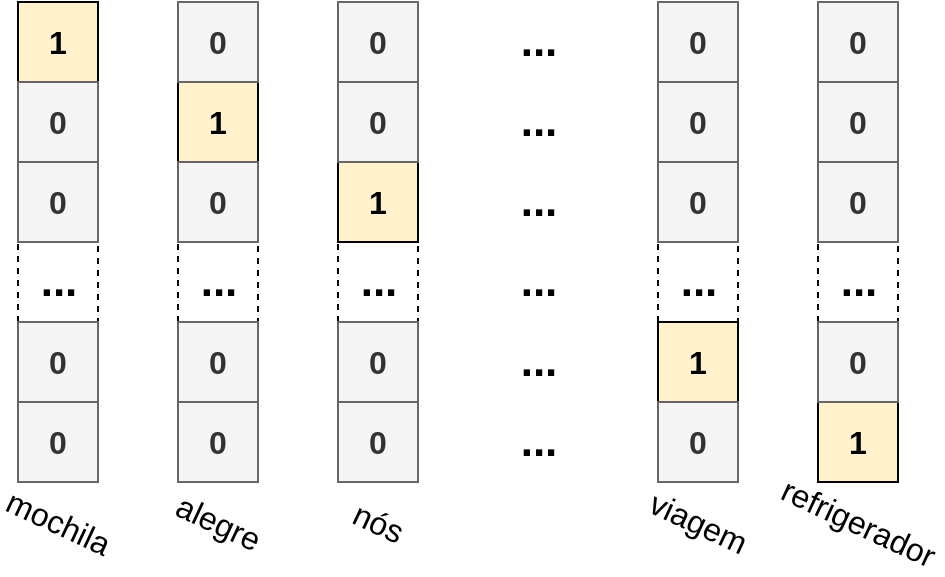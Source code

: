 <mxfile version="12.7.8" type="device"><diagram id="GAlCBHvgS1sKeVPfNwqa" name="Page-1"><mxGraphModel dx="1349" dy="762" grid="1" gridSize="10" guides="1" tooltips="1" connect="1" arrows="1" fold="1" page="1" pageScale="1" pageWidth="850" pageHeight="1100" math="0" shadow="0"><root><mxCell id="0"/><mxCell id="1" parent="0"/><mxCell id="J3_a298cZkd8Hms-PnhU-1" value="&lt;font style=&quot;font-size: 16px&quot;&gt;mochila&lt;/font&gt;" style="text;html=1;align=center;verticalAlign=middle;resizable=0;points=[];autosize=1;rotation=25;" parent="1" vertex="1"><mxGeometry x="280" y="450" width="40" height="20" as="geometry"/></mxCell><mxCell id="J3_a298cZkd8Hms-PnhU-2" value="&lt;font style=&quot;font-size: 16px&quot;&gt;alegre&lt;/font&gt;" style="text;html=1;align=center;verticalAlign=middle;resizable=0;points=[];autosize=1;rotation=25;" parent="1" vertex="1"><mxGeometry x="360" y="450" width="40" height="20" as="geometry"/></mxCell><mxCell id="J3_a298cZkd8Hms-PnhU-3" value="&lt;font style=&quot;font-size: 16px&quot;&gt;viagem&lt;/font&gt;" style="text;html=1;align=center;verticalAlign=middle;resizable=0;points=[];autosize=1;rotation=25;" parent="1" vertex="1"><mxGeometry x="600" y="450" width="40" height="20" as="geometry"/></mxCell><mxCell id="J3_a298cZkd8Hms-PnhU-4" value="&lt;font style=&quot;font-size: 16px&quot;&gt;refrigerador&lt;/font&gt;" style="text;html=1;align=center;verticalAlign=middle;resizable=0;points=[];autosize=1;rotation=25;" parent="1" vertex="1"><mxGeometry x="680" y="450" width="40" height="20" as="geometry"/></mxCell><mxCell id="J3_a298cZkd8Hms-PnhU-5" value="&lt;font style=&quot;font-size: 16px&quot;&gt;nós&lt;/font&gt;" style="text;html=1;align=center;verticalAlign=middle;resizable=0;points=[];autosize=1;rotation=25;" parent="1" vertex="1"><mxGeometry x="440" y="450" width="40" height="20" as="geometry"/></mxCell><mxCell id="J3_a298cZkd8Hms-PnhU-6" value="&lt;div align=&quot;center&quot;&gt;&lt;b&gt;&lt;font style=&quot;font-size: 22px&quot;&gt;...&lt;/font&gt;&lt;/b&gt;&lt;/div&gt;" style="text;html=1;align=center;verticalAlign=middle;resizable=0;points=[];autosize=1;dashed=1;strokeColor=#000000;" parent="1" vertex="1"><mxGeometry x="280" y="320" width="40" height="40" as="geometry"/></mxCell><mxCell id="J3_a298cZkd8Hms-PnhU-7" value="&lt;div align=&quot;center&quot;&gt;&lt;b&gt;&lt;font style=&quot;font-size: 22px&quot;&gt;...&lt;/font&gt;&lt;/b&gt;&lt;/div&gt;" style="text;html=1;align=center;verticalAlign=middle;resizable=0;points=[];autosize=1;dashed=1;strokeColor=#000000;" parent="1" vertex="1"><mxGeometry x="360" y="320" width="40" height="40" as="geometry"/></mxCell><mxCell id="J3_a298cZkd8Hms-PnhU-8" value="&lt;div align=&quot;center&quot;&gt;&lt;b&gt;&lt;font style=&quot;font-size: 22px&quot;&gt;...&lt;/font&gt;&lt;/b&gt;&lt;/div&gt;" style="text;html=1;align=center;verticalAlign=middle;resizable=0;points=[];autosize=1;dashed=1;strokeColor=#000000;" parent="1" vertex="1"><mxGeometry x="440" y="320" width="40" height="40" as="geometry"/></mxCell><mxCell id="J3_a298cZkd8Hms-PnhU-9" value="&lt;div align=&quot;center&quot;&gt;&lt;b&gt;&lt;font style=&quot;font-size: 22px&quot;&gt;...&lt;/font&gt;&lt;/b&gt;&lt;/div&gt;" style="text;html=1;align=center;verticalAlign=middle;resizable=0;points=[];autosize=1;dashed=1;strokeColor=#000000;" parent="1" vertex="1"><mxGeometry x="600" y="320" width="40" height="40" as="geometry"/></mxCell><mxCell id="J3_a298cZkd8Hms-PnhU-10" value="&lt;div align=&quot;center&quot;&gt;&lt;b&gt;&lt;font style=&quot;font-size: 22px&quot;&gt;...&lt;/font&gt;&lt;/b&gt;&lt;/div&gt;" style="text;html=1;align=center;verticalAlign=middle;resizable=0;points=[];autosize=1;dashed=1;strokeColor=#000000;" parent="1" vertex="1"><mxGeometry x="680" y="320" width="40" height="40" as="geometry"/></mxCell><mxCell id="J3_a298cZkd8Hms-PnhU-11" value="&lt;div align=&quot;center&quot;&gt;&lt;b&gt;&lt;font style=&quot;font-size: 22px&quot;&gt;...&lt;/font&gt;&lt;/b&gt;&lt;/div&gt;" style="text;html=1;align=center;verticalAlign=middle;resizable=0;points=[];autosize=1;" parent="1" vertex="1"><mxGeometry x="520" y="320" width="40" height="40" as="geometry"/></mxCell><mxCell id="J3_a298cZkd8Hms-PnhU-12" value="&lt;div align=&quot;center&quot;&gt;&lt;b&gt;&lt;font style=&quot;font-size: 22px&quot;&gt;...&lt;/font&gt;&lt;/b&gt;&lt;/div&gt;" style="text;html=1;align=center;verticalAlign=middle;resizable=0;points=[];autosize=1;" parent="1" vertex="1"><mxGeometry x="520" y="360" width="40" height="40" as="geometry"/></mxCell><mxCell id="J3_a298cZkd8Hms-PnhU-13" value="&lt;div align=&quot;center&quot;&gt;&lt;b&gt;&lt;font style=&quot;font-size: 22px&quot;&gt;...&lt;/font&gt;&lt;/b&gt;&lt;/div&gt;" style="text;html=1;align=center;verticalAlign=middle;resizable=0;points=[];autosize=1;" parent="1" vertex="1"><mxGeometry x="520" y="400" width="40" height="40" as="geometry"/></mxCell><mxCell id="J3_a298cZkd8Hms-PnhU-14" value="&lt;div align=&quot;center&quot;&gt;&lt;b&gt;&lt;font style=&quot;font-size: 22px&quot;&gt;...&lt;/font&gt;&lt;/b&gt;&lt;/div&gt;" style="text;html=1;align=center;verticalAlign=middle;resizable=0;points=[];autosize=1;" parent="1" vertex="1"><mxGeometry x="520" y="240" width="40" height="40" as="geometry"/></mxCell><mxCell id="J3_a298cZkd8Hms-PnhU-15" value="&lt;div align=&quot;center&quot;&gt;&lt;b&gt;&lt;font style=&quot;font-size: 22px&quot;&gt;...&lt;/font&gt;&lt;/b&gt;&lt;/div&gt;" style="text;html=1;align=center;verticalAlign=middle;resizable=0;points=[];autosize=1;" parent="1" vertex="1"><mxGeometry x="520" y="280" width="40" height="40" as="geometry"/></mxCell><mxCell id="J3_a298cZkd8Hms-PnhU-16" value="&lt;div align=&quot;center&quot;&gt;&lt;b&gt;&lt;font style=&quot;font-size: 22px&quot;&gt;...&lt;/font&gt;&lt;/b&gt;&lt;/div&gt;" style="text;html=1;align=center;verticalAlign=middle;resizable=0;points=[];autosize=1;" parent="1" vertex="1"><mxGeometry x="520" y="200" width="40" height="40" as="geometry"/></mxCell><mxCell id="J3_a298cZkd8Hms-PnhU-17" value="&lt;div style=&quot;font-size: 16px&quot;&gt;&lt;font style=&quot;font-size: 16px&quot;&gt;&lt;b&gt;1&lt;/b&gt;&lt;/font&gt;&lt;/div&gt;" style="rounded=0;whiteSpace=wrap;html=1;align=center;fillColor=#fff2cc;strokeColor=#000000;" parent="1" vertex="1"><mxGeometry x="680" y="400" width="40" height="40" as="geometry"/></mxCell><mxCell id="J3_a298cZkd8Hms-PnhU-18" value="&lt;div style=&quot;font-size: 16px&quot;&gt;&lt;font style=&quot;font-size: 16px&quot;&gt;&lt;b&gt;1&lt;/b&gt;&lt;/font&gt;&lt;/div&gt;" style="rounded=0;whiteSpace=wrap;html=1;align=center;fillColor=#fff2cc;strokeColor=#000000;" parent="1" vertex="1"><mxGeometry x="600" y="360" width="40" height="40" as="geometry"/></mxCell><mxCell id="J3_a298cZkd8Hms-PnhU-19" value="&lt;div style=&quot;font-size: 16px&quot;&gt;&lt;font style=&quot;font-size: 16px&quot;&gt;&lt;b&gt;1&lt;/b&gt;&lt;/font&gt;&lt;/div&gt;" style="rounded=0;whiteSpace=wrap;html=1;align=center;fillColor=#fff2cc;strokeColor=#000000;" parent="1" vertex="1"><mxGeometry x="440" y="280" width="40" height="40" as="geometry"/></mxCell><mxCell id="J3_a298cZkd8Hms-PnhU-20" value="&lt;div style=&quot;font-size: 16px&quot;&gt;&lt;font style=&quot;font-size: 16px&quot;&gt;&lt;b&gt;1&lt;/b&gt;&lt;/font&gt;&lt;/div&gt;" style="rounded=0;whiteSpace=wrap;html=1;align=center;fillColor=#fff2cc;strokeColor=#000000;" parent="1" vertex="1"><mxGeometry x="360" y="240" width="40" height="40" as="geometry"/></mxCell><mxCell id="J3_a298cZkd8Hms-PnhU-21" value="&lt;div style=&quot;font-size: 16px&quot;&gt;&lt;font style=&quot;font-size: 16px&quot;&gt;&lt;b&gt;1&lt;/b&gt;&lt;/font&gt;&lt;/div&gt;" style="rounded=0;whiteSpace=wrap;html=1;align=center;fillColor=#fff2cc;strokeColor=#000000;" parent="1" vertex="1"><mxGeometry x="280" y="200" width="40" height="40" as="geometry"/></mxCell><mxCell id="J3_a298cZkd8Hms-PnhU-22" value="&lt;font size=&quot;1&quot;&gt;&lt;b style=&quot;font-size: 16px&quot;&gt;0&lt;/b&gt;&lt;/font&gt;" style="rounded=0;whiteSpace=wrap;html=1;align=center;fillColor=#f5f5f5;strokeColor=#666666;fontColor=#333333;" parent="1" vertex="1"><mxGeometry x="280" y="240" width="40" height="40" as="geometry"/></mxCell><mxCell id="J3_a298cZkd8Hms-PnhU-23" value="&lt;font size=&quot;1&quot;&gt;&lt;b style=&quot;font-size: 16px&quot;&gt;0&lt;/b&gt;&lt;/font&gt;" style="rounded=0;whiteSpace=wrap;html=1;align=center;fillColor=#f5f5f5;strokeColor=#666666;fontColor=#333333;" parent="1" vertex="1"><mxGeometry x="280" y="280" width="40" height="40" as="geometry"/></mxCell><mxCell id="J3_a298cZkd8Hms-PnhU-24" value="&lt;font size=&quot;1&quot;&gt;&lt;b style=&quot;font-size: 16px&quot;&gt;0&lt;/b&gt;&lt;/font&gt;" style="rounded=0;whiteSpace=wrap;html=1;align=center;fillColor=#f5f5f5;strokeColor=#666666;fontColor=#333333;" parent="1" vertex="1"><mxGeometry x="280" y="360" width="40" height="40" as="geometry"/></mxCell><mxCell id="J3_a298cZkd8Hms-PnhU-25" value="&lt;font size=&quot;1&quot;&gt;&lt;b style=&quot;font-size: 16px&quot;&gt;0&lt;/b&gt;&lt;/font&gt;" style="rounded=0;whiteSpace=wrap;html=1;align=center;fillColor=#f5f5f5;strokeColor=#666666;fontColor=#333333;" parent="1" vertex="1"><mxGeometry x="280" y="400" width="40" height="40" as="geometry"/></mxCell><mxCell id="J3_a298cZkd8Hms-PnhU-26" value="&lt;font size=&quot;1&quot;&gt;&lt;b style=&quot;font-size: 16px&quot;&gt;0&lt;/b&gt;&lt;/font&gt;" style="rounded=0;whiteSpace=wrap;html=1;align=center;fillColor=#f5f5f5;strokeColor=#666666;fontColor=#333333;" parent="1" vertex="1"><mxGeometry x="360" y="360" width="40" height="40" as="geometry"/></mxCell><mxCell id="J3_a298cZkd8Hms-PnhU-27" value="&lt;font size=&quot;1&quot;&gt;&lt;b style=&quot;font-size: 16px&quot;&gt;0&lt;/b&gt;&lt;/font&gt;" style="rounded=0;whiteSpace=wrap;html=1;align=center;fillColor=#f5f5f5;strokeColor=#666666;fontColor=#333333;" parent="1" vertex="1"><mxGeometry x="360" y="400" width="40" height="40" as="geometry"/></mxCell><mxCell id="J3_a298cZkd8Hms-PnhU-28" value="&lt;font size=&quot;1&quot;&gt;&lt;b style=&quot;font-size: 16px&quot;&gt;0&lt;/b&gt;&lt;/font&gt;" style="rounded=0;whiteSpace=wrap;html=1;align=center;fillColor=#f5f5f5;strokeColor=#666666;fontColor=#333333;" parent="1" vertex="1"><mxGeometry x="440" y="360" width="40" height="40" as="geometry"/></mxCell><mxCell id="J3_a298cZkd8Hms-PnhU-29" value="&lt;font size=&quot;1&quot;&gt;&lt;b style=&quot;font-size: 16px&quot;&gt;0&lt;/b&gt;&lt;/font&gt;" style="rounded=0;whiteSpace=wrap;html=1;align=center;fillColor=#f5f5f5;strokeColor=#666666;fontColor=#333333;" parent="1" vertex="1"><mxGeometry x="440" y="400" width="40" height="40" as="geometry"/></mxCell><mxCell id="J3_a298cZkd8Hms-PnhU-30" value="&lt;font size=&quot;1&quot;&gt;&lt;b style=&quot;font-size: 16px&quot;&gt;0&lt;/b&gt;&lt;/font&gt;" style="rounded=0;whiteSpace=wrap;html=1;align=center;fillColor=#f5f5f5;strokeColor=#666666;fontColor=#333333;" parent="1" vertex="1"><mxGeometry x="600" y="200" width="40" height="40" as="geometry"/></mxCell><mxCell id="J3_a298cZkd8Hms-PnhU-31" value="&lt;font size=&quot;1&quot;&gt;&lt;b style=&quot;font-size: 16px&quot;&gt;0&lt;/b&gt;&lt;/font&gt;" style="rounded=0;whiteSpace=wrap;html=1;align=center;fillColor=#f5f5f5;strokeColor=#666666;fontColor=#333333;" parent="1" vertex="1"><mxGeometry x="600" y="240" width="40" height="40" as="geometry"/></mxCell><mxCell id="J3_a298cZkd8Hms-PnhU-32" value="&lt;font size=&quot;1&quot;&gt;&lt;b style=&quot;font-size: 16px&quot;&gt;0&lt;/b&gt;&lt;/font&gt;" style="rounded=0;whiteSpace=wrap;html=1;align=center;fillColor=#f5f5f5;strokeColor=#666666;fontColor=#333333;" parent="1" vertex="1"><mxGeometry x="600" y="280" width="40" height="40" as="geometry"/></mxCell><mxCell id="J3_a298cZkd8Hms-PnhU-33" value="&lt;font size=&quot;1&quot;&gt;&lt;b style=&quot;font-size: 16px&quot;&gt;0&lt;/b&gt;&lt;/font&gt;" style="rounded=0;whiteSpace=wrap;html=1;align=center;fillColor=#f5f5f5;strokeColor=#666666;fontColor=#333333;" parent="1" vertex="1"><mxGeometry x="680" y="200" width="40" height="40" as="geometry"/></mxCell><mxCell id="J3_a298cZkd8Hms-PnhU-34" value="&lt;font size=&quot;1&quot;&gt;&lt;b style=&quot;font-size: 16px&quot;&gt;0&lt;/b&gt;&lt;/font&gt;" style="rounded=0;whiteSpace=wrap;html=1;align=center;fillColor=#f5f5f5;strokeColor=#666666;fontColor=#333333;" parent="1" vertex="1"><mxGeometry x="680" y="240" width="40" height="40" as="geometry"/></mxCell><mxCell id="J3_a298cZkd8Hms-PnhU-35" value="&lt;font size=&quot;1&quot;&gt;&lt;b style=&quot;font-size: 16px&quot;&gt;0&lt;/b&gt;&lt;/font&gt;" style="rounded=0;whiteSpace=wrap;html=1;align=center;fillColor=#f5f5f5;strokeColor=#666666;fontColor=#333333;" parent="1" vertex="1"><mxGeometry x="680" y="280" width="40" height="40" as="geometry"/></mxCell><mxCell id="J3_a298cZkd8Hms-PnhU-36" value="&lt;font size=&quot;1&quot;&gt;&lt;b style=&quot;font-size: 16px&quot;&gt;0&lt;/b&gt;&lt;/font&gt;" style="rounded=0;whiteSpace=wrap;html=1;align=center;fillColor=#f5f5f5;strokeColor=#666666;fontColor=#333333;" parent="1" vertex="1"><mxGeometry x="440" y="200" width="40" height="40" as="geometry"/></mxCell><mxCell id="J3_a298cZkd8Hms-PnhU-37" value="&lt;font size=&quot;1&quot;&gt;&lt;b style=&quot;font-size: 16px&quot;&gt;0&lt;/b&gt;&lt;/font&gt;" style="rounded=0;whiteSpace=wrap;html=1;align=center;fillColor=#f5f5f5;strokeColor=#666666;fontColor=#333333;" parent="1" vertex="1"><mxGeometry x="440" y="240" width="40" height="40" as="geometry"/></mxCell><mxCell id="J3_a298cZkd8Hms-PnhU-38" value="&lt;font size=&quot;1&quot;&gt;&lt;b style=&quot;font-size: 16px&quot;&gt;0&lt;/b&gt;&lt;/font&gt;" style="rounded=0;whiteSpace=wrap;html=1;align=center;fillColor=#f5f5f5;strokeColor=#666666;fontColor=#333333;" parent="1" vertex="1"><mxGeometry x="360" y="280" width="40" height="40" as="geometry"/></mxCell><mxCell id="J3_a298cZkd8Hms-PnhU-39" value="&lt;font size=&quot;1&quot;&gt;&lt;b style=&quot;font-size: 16px&quot;&gt;0&lt;/b&gt;&lt;/font&gt;" style="rounded=0;whiteSpace=wrap;html=1;align=center;fillColor=#f5f5f5;strokeColor=#666666;fontColor=#333333;" parent="1" vertex="1"><mxGeometry x="360" y="200" width="40" height="40" as="geometry"/></mxCell><mxCell id="J3_a298cZkd8Hms-PnhU-40" value="&lt;font size=&quot;1&quot;&gt;&lt;b style=&quot;font-size: 16px&quot;&gt;0&lt;/b&gt;&lt;/font&gt;" style="rounded=0;whiteSpace=wrap;html=1;align=center;fillColor=#f5f5f5;strokeColor=#666666;fontColor=#333333;" parent="1" vertex="1"><mxGeometry x="680" y="360" width="40" height="40" as="geometry"/></mxCell><mxCell id="J3_a298cZkd8Hms-PnhU-41" value="&lt;font size=&quot;1&quot;&gt;&lt;b style=&quot;font-size: 16px&quot;&gt;0&lt;/b&gt;&lt;/font&gt;" style="rounded=0;whiteSpace=wrap;html=1;align=center;fillColor=#f5f5f5;strokeColor=#666666;fontColor=#333333;" parent="1" vertex="1"><mxGeometry x="600" y="400" width="40" height="40" as="geometry"/></mxCell></root></mxGraphModel></diagram></mxfile>